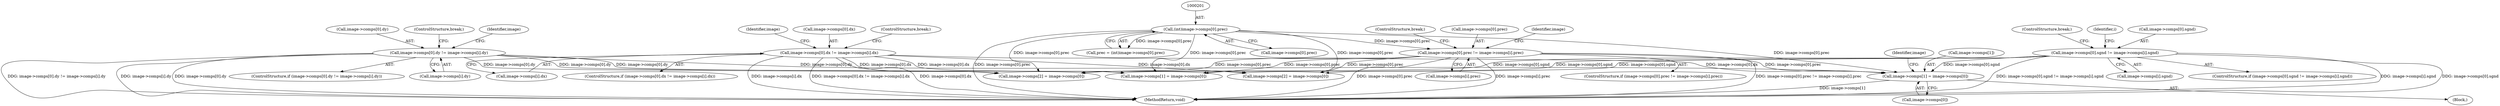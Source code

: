 digraph "0_openjpeg_2e5ab1d9987831c981ff05862e8ccf1381ed58ea@array" {
"1001310" [label="(Call,image->comps[1] = image->comps[0])"];
"1000294" [label="(Call,image->comps[0].sgnd != image->comps[i].sgnd)"];
"1000276" [label="(Call,image->comps[0].prec != image->comps[i].prec)"];
"1000200" [label="(Call,(int)image->comps[0].prec)"];
"1000240" [label="(Call,image->comps[0].dx != image->comps[i].dx)"];
"1000258" [label="(Call,image->comps[0].dy != image->comps[i].dy)"];
"1001188" [label="(Block,)"];
"1001321" [label="(Call,image->comps[2] = image->comps[0])"];
"1000295" [label="(Call,image->comps[0].sgnd)"];
"1000275" [label="(ControlStructure,if (image->comps[0].prec != image->comps[i].prec))"];
"1000266" [label="(Call,image->comps[i].dy)"];
"1000298" [label="(Identifier,image)"];
"1001324" [label="(Identifier,image)"];
"1001316" [label="(Call,image->comps[0])"];
"1001487" [label="(MethodReturn,void)"];
"1000241" [label="(Call,image->comps[0].dx)"];
"1000276" [label="(Call,image->comps[0].prec != image->comps[i].prec)"];
"1000248" [label="(Call,image->comps[i].dx)"];
"1000274" [label="(ControlStructure,break;)"];
"1001310" [label="(Call,image->comps[1] = image->comps[0])"];
"1000280" [label="(Identifier,image)"];
"1000256" [label="(ControlStructure,break;)"];
"1000258" [label="(Call,image->comps[0].dy != image->comps[i].dy)"];
"1000284" [label="(Call,image->comps[i].prec)"];
"1000292" [label="(ControlStructure,break;)"];
"1000310" [label="(ControlStructure,break;)"];
"1000200" [label="(Call,(int)image->comps[0].prec)"];
"1000257" [label="(ControlStructure,if (image->comps[0].dy != image->comps[i].dy))"];
"1000302" [label="(Call,image->comps[i].sgnd)"];
"1000198" [label="(Call,prec = (int)image->comps[0].prec)"];
"1001024" [label="(Call,image->comps[1] = image->comps[0])"];
"1000262" [label="(Identifier,image)"];
"1000277" [label="(Call,image->comps[0].prec)"];
"1000239" [label="(ControlStructure,if (image->comps[0].dx != image->comps[i].dx))"];
"1000237" [label="(Identifier,i)"];
"1000240" [label="(Call,image->comps[0].dx != image->comps[i].dx)"];
"1000293" [label="(ControlStructure,if (image->comps[0].sgnd != image->comps[i].sgnd))"];
"1001311" [label="(Call,image->comps[1])"];
"1000259" [label="(Call,image->comps[0].dy)"];
"1000294" [label="(Call,image->comps[0].sgnd != image->comps[i].sgnd)"];
"1000202" [label="(Call,image->comps[0].prec)"];
"1001035" [label="(Call,image->comps[2] = image->comps[0])"];
"1001310" -> "1001188"  [label="AST: "];
"1001310" -> "1001316"  [label="CFG: "];
"1001311" -> "1001310"  [label="AST: "];
"1001316" -> "1001310"  [label="AST: "];
"1001324" -> "1001310"  [label="CFG: "];
"1001310" -> "1001487"  [label="DDG: image->comps[1]"];
"1000294" -> "1001310"  [label="DDG: image->comps[0].sgnd"];
"1000276" -> "1001310"  [label="DDG: image->comps[0].prec"];
"1000240" -> "1001310"  [label="DDG: image->comps[0].dx"];
"1000200" -> "1001310"  [label="DDG: image->comps[0].prec"];
"1000258" -> "1001310"  [label="DDG: image->comps[0].dy"];
"1000294" -> "1000293"  [label="AST: "];
"1000294" -> "1000302"  [label="CFG: "];
"1000295" -> "1000294"  [label="AST: "];
"1000302" -> "1000294"  [label="AST: "];
"1000310" -> "1000294"  [label="CFG: "];
"1000237" -> "1000294"  [label="CFG: "];
"1000294" -> "1001487"  [label="DDG: image->comps[0].sgnd != image->comps[i].sgnd"];
"1000294" -> "1001487"  [label="DDG: image->comps[i].sgnd"];
"1000294" -> "1001487"  [label="DDG: image->comps[0].sgnd"];
"1000294" -> "1001024"  [label="DDG: image->comps[0].sgnd"];
"1000294" -> "1001035"  [label="DDG: image->comps[0].sgnd"];
"1000294" -> "1001321"  [label="DDG: image->comps[0].sgnd"];
"1000276" -> "1000275"  [label="AST: "];
"1000276" -> "1000284"  [label="CFG: "];
"1000277" -> "1000276"  [label="AST: "];
"1000284" -> "1000276"  [label="AST: "];
"1000292" -> "1000276"  [label="CFG: "];
"1000298" -> "1000276"  [label="CFG: "];
"1000276" -> "1001487"  [label="DDG: image->comps[i].prec"];
"1000276" -> "1001487"  [label="DDG: image->comps[0].prec != image->comps[i].prec"];
"1000276" -> "1001487"  [label="DDG: image->comps[0].prec"];
"1000200" -> "1000276"  [label="DDG: image->comps[0].prec"];
"1000276" -> "1001024"  [label="DDG: image->comps[0].prec"];
"1000276" -> "1001035"  [label="DDG: image->comps[0].prec"];
"1000276" -> "1001321"  [label="DDG: image->comps[0].prec"];
"1000200" -> "1000198"  [label="AST: "];
"1000200" -> "1000202"  [label="CFG: "];
"1000201" -> "1000200"  [label="AST: "];
"1000202" -> "1000200"  [label="AST: "];
"1000198" -> "1000200"  [label="CFG: "];
"1000200" -> "1001487"  [label="DDG: image->comps[0].prec"];
"1000200" -> "1000198"  [label="DDG: image->comps[0].prec"];
"1000200" -> "1001024"  [label="DDG: image->comps[0].prec"];
"1000200" -> "1001035"  [label="DDG: image->comps[0].prec"];
"1000200" -> "1001321"  [label="DDG: image->comps[0].prec"];
"1000240" -> "1000239"  [label="AST: "];
"1000240" -> "1000248"  [label="CFG: "];
"1000241" -> "1000240"  [label="AST: "];
"1000248" -> "1000240"  [label="AST: "];
"1000256" -> "1000240"  [label="CFG: "];
"1000262" -> "1000240"  [label="CFG: "];
"1000240" -> "1001487"  [label="DDG: image->comps[i].dx"];
"1000240" -> "1001487"  [label="DDG: image->comps[0].dx != image->comps[i].dx"];
"1000240" -> "1001487"  [label="DDG: image->comps[0].dx"];
"1000240" -> "1001024"  [label="DDG: image->comps[0].dx"];
"1000240" -> "1001035"  [label="DDG: image->comps[0].dx"];
"1000240" -> "1001321"  [label="DDG: image->comps[0].dx"];
"1000258" -> "1000257"  [label="AST: "];
"1000258" -> "1000266"  [label="CFG: "];
"1000259" -> "1000258"  [label="AST: "];
"1000266" -> "1000258"  [label="AST: "];
"1000274" -> "1000258"  [label="CFG: "];
"1000280" -> "1000258"  [label="CFG: "];
"1000258" -> "1001487"  [label="DDG: image->comps[0].dy"];
"1000258" -> "1001487"  [label="DDG: image->comps[0].dy != image->comps[i].dy"];
"1000258" -> "1001487"  [label="DDG: image->comps[i].dy"];
"1000258" -> "1001024"  [label="DDG: image->comps[0].dy"];
"1000258" -> "1001035"  [label="DDG: image->comps[0].dy"];
"1000258" -> "1001321"  [label="DDG: image->comps[0].dy"];
}
